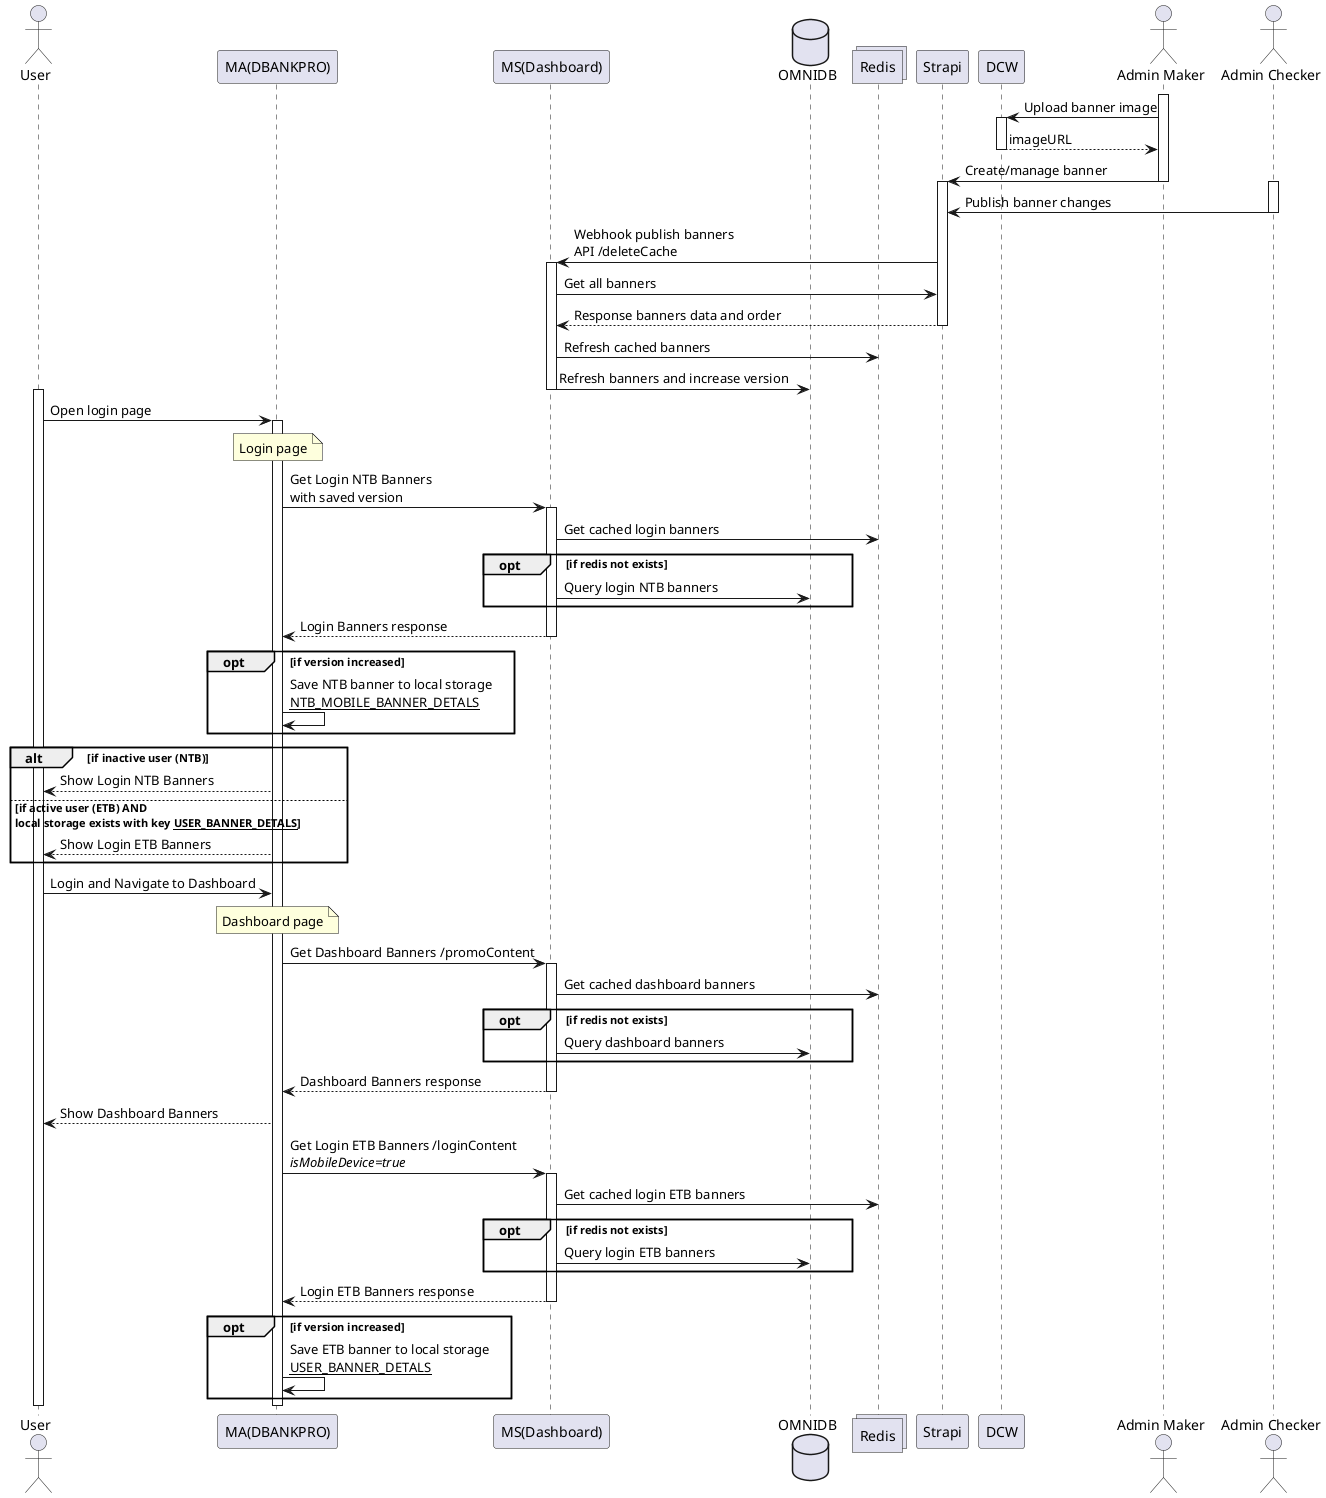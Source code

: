 @startuml boBannerPlan
actor "User" as user
participant "MA(DBANKPRO)" as ma
participant "MS(Dashboard)" as ms
database "OMNIDB" as db
collections "Redis" as redis
participant "Strapi" as strapi
participant "DCW" as dcw
actor "Admin Maker" as maker
actor "Admin Checker" as checker

activate maker
maker -> dcw: Upload banner image
activate dcw
return imageURL
deactivate dcw
maker -> strapi: Create/manage banner
deactivate maker
activate strapi

activate checker
checker -> strapi: Publish banner changes
deactivate checker

strapi -> ms: Webhook publish banners\nAPI /deleteCache
activate ms
ms -> strapi: Get all banners
strapi --> ms: Response banners data and order
deactivate strapi
ms -> redis: Refresh cached banners
ms -> db: Refresh banners and increase version
deactivate ms

activate user
user -> ma: Open login page
activate ma
note over ma
Login page
end note
ma -> ms: Get Login NTB Banners\nwith saved version
activate ms
ms -> redis: Get cached login banners
opt if redis not exists
ms -> db: Query login NTB banners
end
return Login Banners response
deactivate ms
opt if version increased
ma -> ma: Save NTB banner to local storage\n__NTB_MOBILE_BANNER_DETALS__
end

alt if inactive user (NTB)
ma --> user: Show Login NTB Banners
else if active user (ETB) AND\nlocal storage exists with key __USER_BANNER_DETALS__
ma --> user: Show Login ETB Banners
end

user -> ma: Login and Navigate to Dashboard

note over ma
Dashboard page
end note
ma -> ms: Get Dashboard Banners /promoContent
activate ms
ms -> redis: Get cached dashboard banners
opt if redis not exists
ms -> db: Query dashboard banners
end
return Dashboard Banners response
ma --> user: Show Dashboard Banners
deactivate ms

ma -> ms: Get Login ETB Banners /loginContent\n//isMobileDevice=true//
activate ms
ms -> redis: Get cached login ETB banners
opt if redis not exists
ms -> db: Query login ETB banners
end
return Login ETB Banners response
deactivate ms
opt if version increased
ma -> ma: Save ETB banner to local storage\n__USER_BANNER_DETALS__
end

deactivate ma
deactivate user